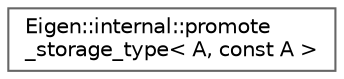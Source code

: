 digraph "Graphical Class Hierarchy"
{
 // LATEX_PDF_SIZE
  bgcolor="transparent";
  edge [fontname=Helvetica,fontsize=10,labelfontname=Helvetica,labelfontsize=10];
  node [fontname=Helvetica,fontsize=10,shape=box,height=0.2,width=0.4];
  rankdir="LR";
  Node0 [id="Node000000",label="Eigen::internal::promote\l_storage_type\< A, const A \>",height=0.2,width=0.4,color="grey40", fillcolor="white", style="filled",URL="$structEigen_1_1internal_1_1promote__storage__type_3_01A_00_01const_01A_01_4.html",tooltip=" "];
}

